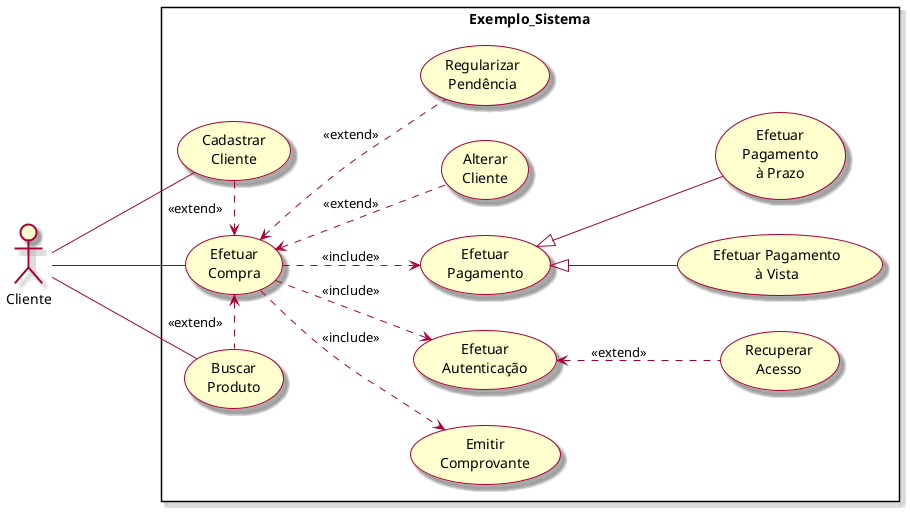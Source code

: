 @startuml

!$listCasoDeUso = [
  "Efetuar\\nCompra", "Buscar\\nProduto", "Emitir\\nComprovante", "Efetuar\\nAutenticação", "Recuperar\\nAcesso",
  "Efetuar\\nPagamento", "Efetuar\\nPagamento\\nà Prazo", "Efetuar Pagamento\\nà Vista", "Cadastrar\\nCliente",
  "Alterar\\nCliente", "Regularizar\\nPendência"
  ]
!$listAliasCasoDeUso = [
  "efetuarCompra", "buscarProduto", "emitirComprovante", "efetuarAutenticacao", "recuperarAcesso",
  "efetuarPag", "efetuarPagPrazo", "efetuarPagVista", "cadastrarCliente",
  "alterarCliente", "regularizarPendencia"
  ]

!$actObj = "actor"
!$actCliente = "Cliente"
!$actAliasCliente = "cliente"

!$rectObj = "rectangle"
!$rectTitulo = "Exemplo_Sistema"
!$rectAlias = "rectgTitulo"


!procedure $criarCasoDeUso($actObj, $actCliente, $actAliasCliente)
    !$i = 0
    $actObj $actCliente as $actAliasCliente
    $rectObj $rectTitulo as $rectAlias {
    !while ($i < %size($listCasoDeUso))
      ($listCasoDeUso[$i]) as $listAliasCasoDeUso[$i]
    !$i = $i + 1  
    !endwhile  
    }
!endprocedure

skin rose
left to right direction

$criarCasoDeUso($actObj, $actCliente, $actAliasCliente)


''=========================  RELACOES  ================================== 

cliente --- efetuarCompra 
cliente --- buscarProduto 
cliente --- cadastrarCliente
efetuarCompra ..> emitirComprovante : <<include>>
efetuarCompra ..> efetuarAutenticacao : <<include>>
efetuarAutenticacao <.. recuperarAcesso : <<extend>>
efetuarCompra <.l... cadastrarCliente : <<extend>> \t\t
efetuarCompra <.. alterarCliente : <<extend>>
efetuarCompra <.. regularizarPendencia : <<extend>>
efetuarCompra <.r. buscarProduto : <<extend>> \t\t
efetuarCompra ..> efetuarPag : <<include>>
efetuarPag <|-- efetuarPagPrazo 
efetuarPag <|-- efetuarPagVista





@enduml